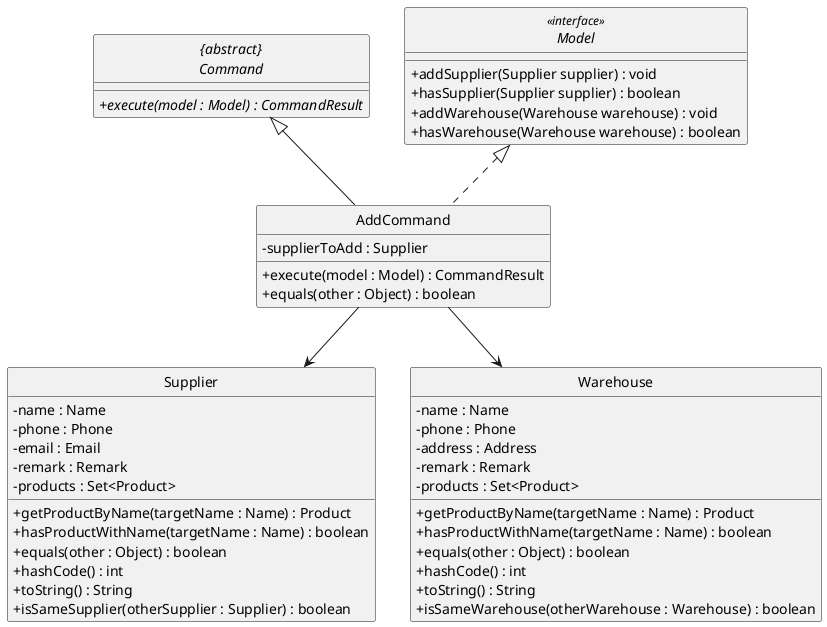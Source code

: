 @startuml
skinparam backgroundColor #ffffff
skinparam classAttributeIconSize 0
hide circle

abstract class "{abstract}\nCommand" {
    + {abstract} execute(model : Model) : CommandResult
}

interface Model <<interface>> {
    + addSupplier(Supplier supplier) : void
    + hasSupplier(Supplier supplier) : boolean
    + addWarehouse(Warehouse warehouse) : void
    + hasWarehouse(Warehouse warehouse) : boolean
}

class Supplier {
    /' Fields '/
    - name : Name
    - phone : Phone
    - email : Email
    - remark : Remark
    - products : Set<Product>

    /' Methods '/
    + getProductByName(targetName : Name) : Product
    + hasProductWithName(targetName : Name) : boolean
    + equals(other : Object) : boolean
    + hashCode() : int
    + toString() : String
    + isSameSupplier(otherSupplier : Supplier) : boolean
}

class Warehouse {
    /' Fields '/
    - name : Name
    - phone : Phone
    - address : Address
    - remark : Remark
    - products : Set<Product>

    /' Methods '/
    + getProductByName(targetName : Name) : Product
    + hasProductWithName(targetName : Name) : boolean
    + equals(other : Object) : boolean
    + hashCode() : int
    + toString() : String
    + isSameWarehouse(otherWarehouse : Warehouse) : boolean
}

class AddCommand implements Model {
    /' Fields '/
    - supplierToAdd : Supplier

    /' Methods '/
    + execute(model : Model) : CommandResult
    + equals(other : Object) : boolean
}

AddCommand --up|> "{abstract}\nCommand"
AddCommand --> Supplier
AddCommand --> Warehouse
@enduml
